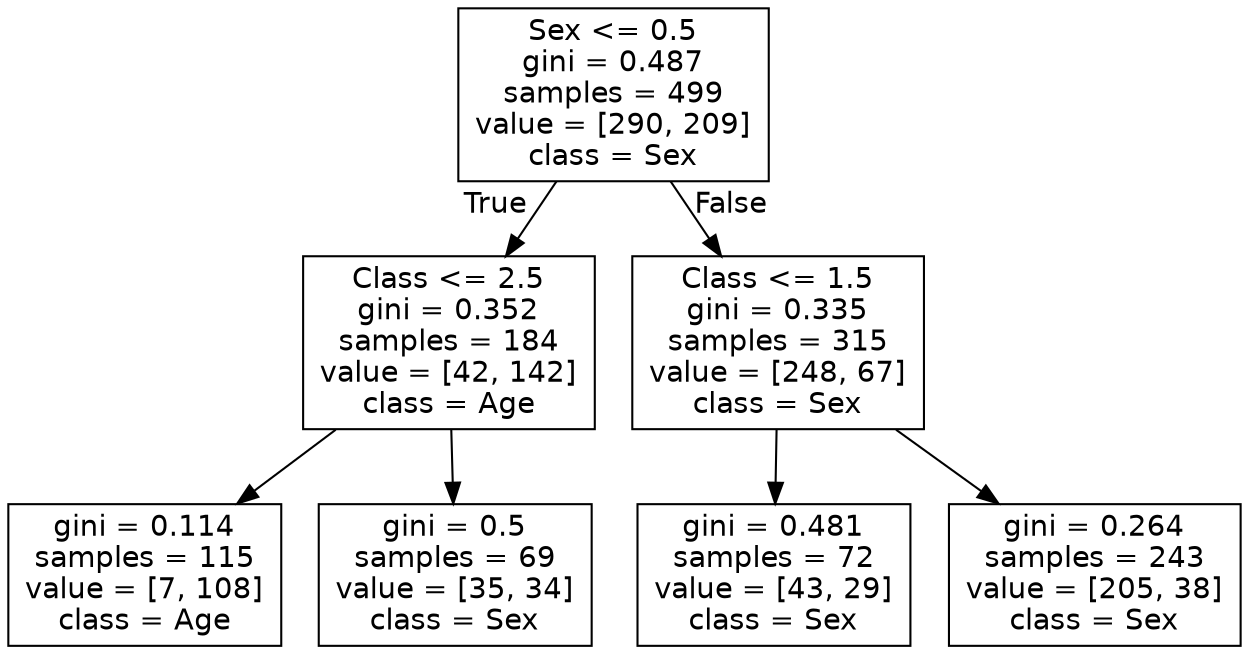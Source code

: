 digraph Tree {
node [shape=box, fontname="helvetica"] ;
edge [fontname="helvetica"] ;
0 [label="Sex <= 0.5\ngini = 0.487\nsamples = 499\nvalue = [290, 209]\nclass = Sex"] ;
1 [label="Class <= 2.5\ngini = 0.352\nsamples = 184\nvalue = [42, 142]\nclass = Age"] ;
0 -> 1 [labeldistance=2.5, labelangle=45, headlabel="True"] ;
2 [label="gini = 0.114\nsamples = 115\nvalue = [7, 108]\nclass = Age"] ;
1 -> 2 ;
3 [label="gini = 0.5\nsamples = 69\nvalue = [35, 34]\nclass = Sex"] ;
1 -> 3 ;
4 [label="Class <= 1.5\ngini = 0.335\nsamples = 315\nvalue = [248, 67]\nclass = Sex"] ;
0 -> 4 [labeldistance=2.5, labelangle=-45, headlabel="False"] ;
5 [label="gini = 0.481\nsamples = 72\nvalue = [43, 29]\nclass = Sex"] ;
4 -> 5 ;
6 [label="gini = 0.264\nsamples = 243\nvalue = [205, 38]\nclass = Sex"] ;
4 -> 6 ;
}